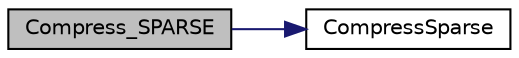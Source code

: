 digraph G
{
  edge [fontname="Helvetica",fontsize="10",labelfontname="Helvetica",labelfontsize="10"];
  node [fontname="Helvetica",fontsize="10",shape=record];
  rankdir="LR";
  Node1 [label="Compress_SPARSE",height=0.2,width=0.4,color="black", fillcolor="grey75", style="filled" fontcolor="black"];
  Node1 -> Node2 [color="midnightblue",fontsize="10",style="solid",fontname="Helvetica"];
  Node2 [label="CompressSparse",height=0.2,width=0.4,color="black", fillcolor="white", style="filled",URL="$sparse_8cpp.html#a2ffe0fb4f37155f893214e9a57f7818f"];
}
